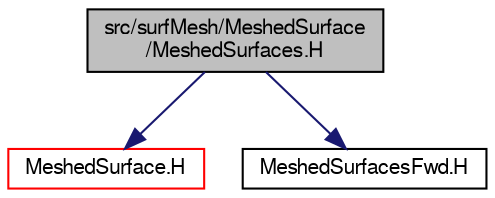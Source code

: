 digraph "src/surfMesh/MeshedSurface/MeshedSurfaces.H"
{
  bgcolor="transparent";
  edge [fontname="FreeSans",fontsize="10",labelfontname="FreeSans",labelfontsize="10"];
  node [fontname="FreeSans",fontsize="10",shape=record];
  Node0 [label="src/surfMesh/MeshedSurface\l/MeshedSurfaces.H",height=0.2,width=0.4,color="black", fillcolor="grey75", style="filled", fontcolor="black"];
  Node0 -> Node1 [color="midnightblue",fontsize="10",style="solid",fontname="FreeSans"];
  Node1 [label="MeshedSurface.H",height=0.2,width=0.4,color="red",URL="$a15041.html"];
  Node0 -> Node177 [color="midnightblue",fontsize="10",style="solid",fontname="FreeSans"];
  Node177 [label="MeshedSurfacesFwd.H",height=0.2,width=0.4,color="black",URL="$a15059.html"];
}
